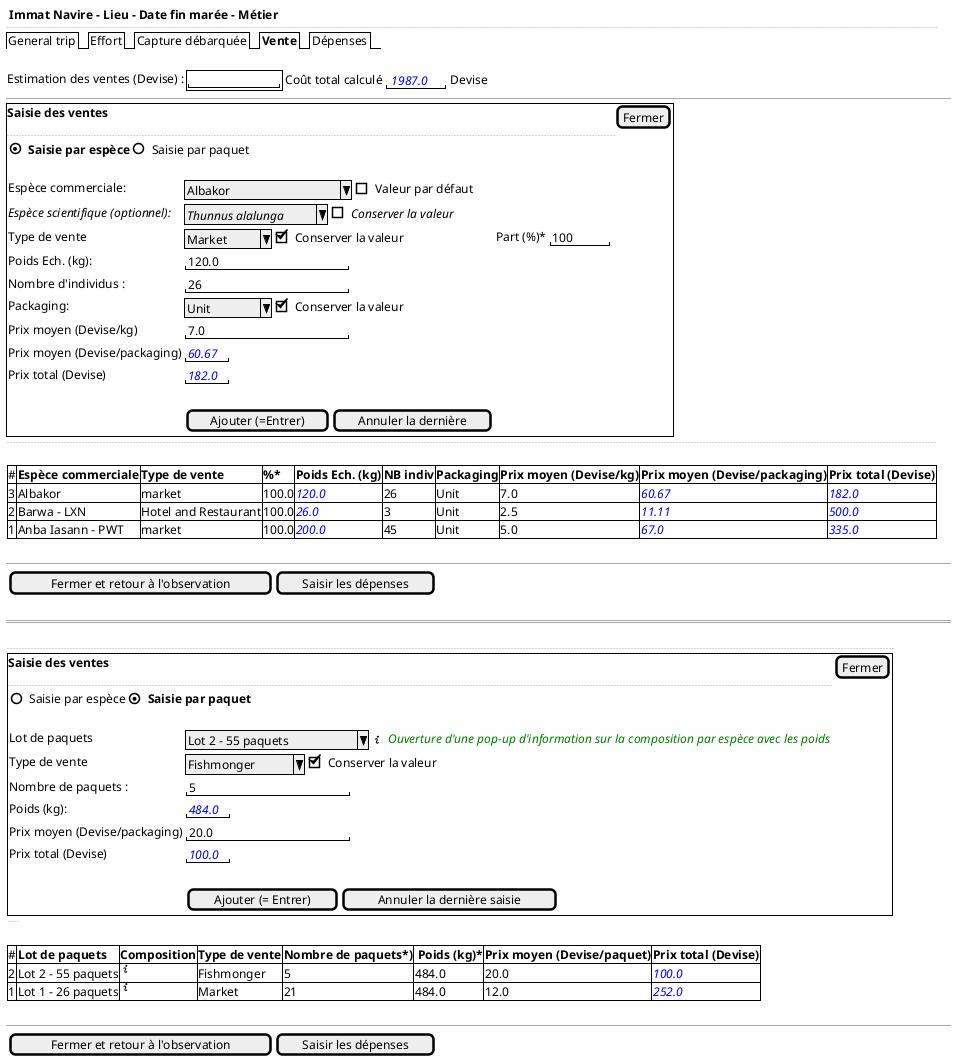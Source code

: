 @startsalt
{
  <b> Immat Navire - Lieu - Date fin marée - Métier
  ..
  {/ General trip | Effort | Capture débarquée | <b>Vente | Dépenses }
  .
  {Estimation des ventes (Devise) : {+"           " } | {Coût total calculé  {"<color:blue><i> 1987.0"} Devise }}
  -- | --
  {+
    <b>Saisie des ventes | [Fermer]
    ..
    {(X) <b>Saisie par espèce | () Saisie par paquet }
    {
        .
        Espèce commerciale:                   | { ^Albakor            ^ | [] Valeur par défaut }
        <i>Espèce scientifique (optionnel):   | { ^<i>Thunnus alalunga^ | [] <i>Conserver la valeur }
        Type de vente                   | { ^Market   ^ | [X] Conserver la valeur } | Part (%)* | { "  100  " }
        Poids Ech. (kg):                | { "     120.0          "  }
        Nombre d'individus :            | { "      26            "  }
        Packaging:                      | { ^Unit     ^ | [X] Conserver la valeur }
        Prix moyen (Devise/kg)          | { "               7.0  "  }
        Prix moyen (Devise/packaging)   | { "<color:blue><i>60.67"  }
        Prix total (Devise)             | { "<color:blue><i>182.0"  }
        .
        . |  {[Ajouter (=Entrer)] | [Annuler la dernière]}
    }
  }
    {
  ..
  .
      {#
          # | <b>Espèce commerciale | <b>Type de vente     | <b>%* | <b>Poids Ech. (kg) | <b>NB indiv    | <b>Packaging | <b>Prix moyen (Devise/kg) | <b>Prix moyen (Devise/packaging) | <b>Prix total (Devise)
          3 | Albakor               | market               | 100.0 | <color:blue><i>120.0           | 26 | Unit         | 7.0 | <color:blue><i>60.67 | <color:blue><i>182.0
          2 | Barwa - LXN           | Hotel and Restaurant | 100.0 | <color:blue><i>26.0            | 3  | Unit         | 2.5 | <color:blue><i>11.11 | <color:blue><i>500.0
          1 | Anba Iasann - PWT     | market               | 100.0 | <color:blue><i>200.0           | 45 | Unit         | 5.0 | <color:blue><i>67.0  | <color:blue><i>335.0
      }
    }
    .
    -- | --
    {{[Fermer et retour à l'observation] | [Saisir les dépenses]}}
  .
  == | ==
  .
  {
  ..
  {+
    <b>Saisie des ventes | [Fermer]
    ..
    {() Saisie par espèce | (X) <b>Saisie par paquet }
    {
        .
        Lot de paquets          | { ^ Lot 2 - 55 paquets  ^ | <&info> <color:green><i> Ouverture d'une pop-up d'information sur la composition par espèce avec les poids }
        Type de vente           | { ^Fishmonger   ^ | [X] Conserver la valeur }
        Nombre de paquets :     | { "          5         "  }
        Poids (kg):             | { "<color:blue><i>484.0"  }
        Prix moyen (Devise/packaging)   | { "         20.0       "  }
        Prix total (Devise)             | { "<color:blue><i>100.0"  }
        .
        . |  {[Ajouter (= Entrer)] | [Annuler la dernière saisie]}
    }
  }
    {
  ..
  .
}
      {#
          # | <b>Lot de paquets  | <b>Composition   | <b>Type de vente | <b>Nombre de paquets*) | <b> Poids (kg)* | <b>Prix moyen (Devise/paquet) | <b>Prix total (Devise)
          2 | Lot 2 - 55 paquets | <&info>          | Fishmonger       | 5                      | 484.0           | 20.0                          | <color:blue><i>100.0
          1 | Lot 1 - 26 paquets | <&info>          | Market           | 21                     | 484.0           | 12.0                          | <color:blue><i>252.0
      }
  }
  .
  -- | --
  {{[Fermer et retour à l'observation] | [Saisir les dépenses]}}
}
@endsalt
